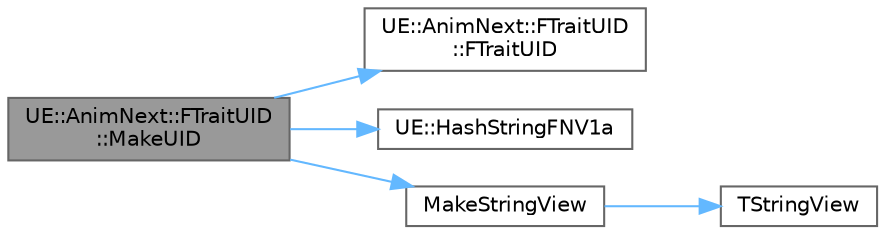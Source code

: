digraph "UE::AnimNext::FTraitUID::MakeUID"
{
 // INTERACTIVE_SVG=YES
 // LATEX_PDF_SIZE
  bgcolor="transparent";
  edge [fontname=Helvetica,fontsize=10,labelfontname=Helvetica,labelfontsize=10];
  node [fontname=Helvetica,fontsize=10,shape=box,height=0.2,width=0.4];
  rankdir="LR";
  Node1 [id="Node000001",label="UE::AnimNext::FTraitUID\l::MakeUID",height=0.2,width=0.4,color="gray40", fillcolor="grey60", style="filled", fontcolor="black",tooltip=" "];
  Node1 -> Node2 [id="edge1_Node000001_Node000002",color="steelblue1",style="solid",tooltip=" "];
  Node2 [id="Node000002",label="UE::AnimNext::FTraitUID\l::FTraitUID",height=0.2,width=0.4,color="grey40", fillcolor="white", style="filled",URL="$d9/dea/structUE_1_1AnimNext_1_1FTraitUID.html#aeca64cbd7a814206f1cc3aec40d32d2b",tooltip=" "];
  Node1 -> Node3 [id="edge2_Node000001_Node000003",color="steelblue1",style="solid",tooltip=" "];
  Node3 [id="Node000003",label="UE::HashStringFNV1a",height=0.2,width=0.4,color="grey40", fillcolor="white", style="filled",URL="$da/d75/namespaceUE.html#aa313b5c932798a813509d567e4884b7e",tooltip="Implements a constexpr usable version of FNV1a for strings."];
  Node1 -> Node4 [id="edge3_Node000001_Node000004",color="steelblue1",style="solid",tooltip=" "];
  Node4 [id="Node000004",label="MakeStringView",height=0.2,width=0.4,color="grey40", fillcolor="white", style="filled",URL="$dd/dea/StringView_8h.html#a0439f634c3df7c79314c8c48840cfa2f",tooltip=" "];
  Node4 -> Node5 [id="edge4_Node000004_Node000005",color="steelblue1",style="solid",tooltip=" "];
  Node5 [id="Node000005",label="TStringView",height=0.2,width=0.4,color="grey40", fillcolor="white", style="filled",URL="$dd/dea/StringView_8h.html#a29154c842b3deb1946e6d570eb58daa0",tooltip=" "];
}
